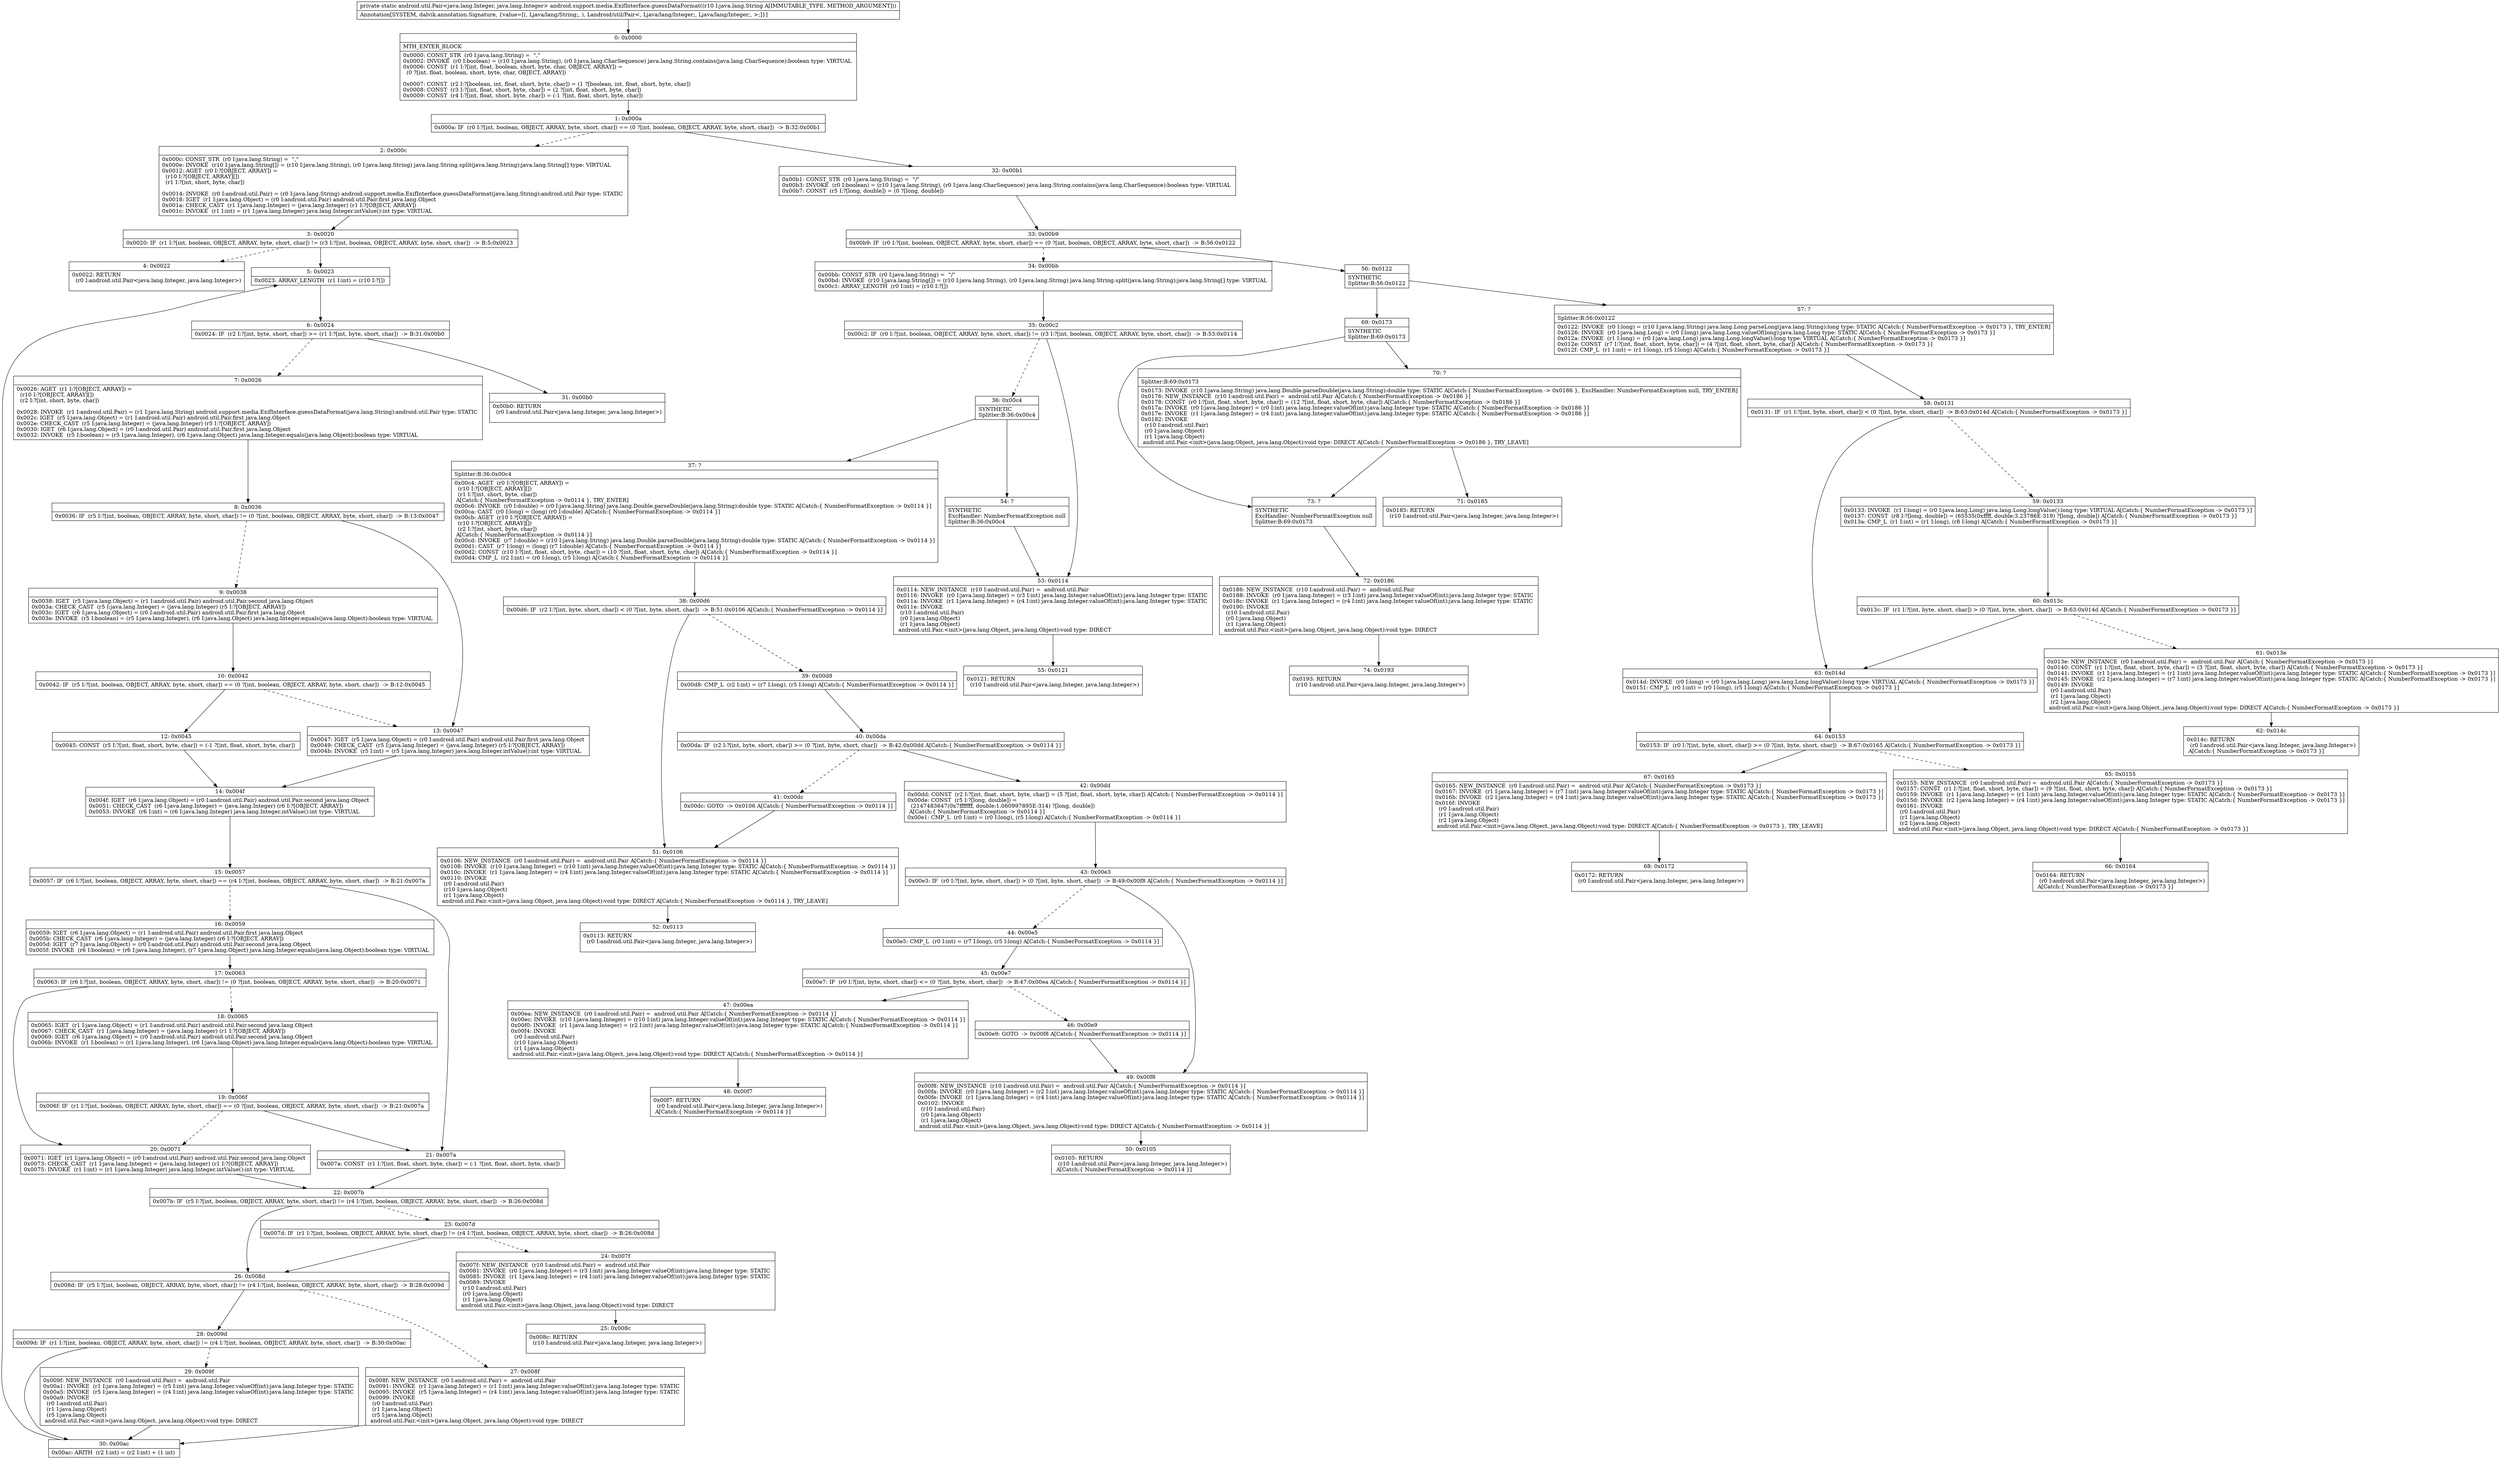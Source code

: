 digraph "CFG forandroid.support.media.ExifInterface.guessDataFormat(Ljava\/lang\/String;)Landroid\/util\/Pair;" {
Node_0 [shape=record,label="{0\:\ 0x0000|MTH_ENTER_BLOCK\l|0x0000: CONST_STR  (r0 I:java.lang.String) =  \",\" \l0x0002: INVOKE  (r0 I:boolean) = (r10 I:java.lang.String), (r0 I:java.lang.CharSequence) java.lang.String.contains(java.lang.CharSequence):boolean type: VIRTUAL \l0x0006: CONST  (r1 I:?[int, float, boolean, short, byte, char, OBJECT, ARRAY]) = \l  (0 ?[int, float, boolean, short, byte, char, OBJECT, ARRAY])\l \l0x0007: CONST  (r2 I:?[boolean, int, float, short, byte, char]) = (1 ?[boolean, int, float, short, byte, char]) \l0x0008: CONST  (r3 I:?[int, float, short, byte, char]) = (2 ?[int, float, short, byte, char]) \l0x0009: CONST  (r4 I:?[int, float, short, byte, char]) = (\-1 ?[int, float, short, byte, char]) \l}"];
Node_1 [shape=record,label="{1\:\ 0x000a|0x000a: IF  (r0 I:?[int, boolean, OBJECT, ARRAY, byte, short, char]) == (0 ?[int, boolean, OBJECT, ARRAY, byte, short, char])  \-\> B:32:0x00b1 \l}"];
Node_2 [shape=record,label="{2\:\ 0x000c|0x000c: CONST_STR  (r0 I:java.lang.String) =  \",\" \l0x000e: INVOKE  (r10 I:java.lang.String[]) = (r10 I:java.lang.String), (r0 I:java.lang.String) java.lang.String.split(java.lang.String):java.lang.String[] type: VIRTUAL \l0x0012: AGET  (r0 I:?[OBJECT, ARRAY]) = \l  (r10 I:?[OBJECT, ARRAY][])\l  (r1 I:?[int, short, byte, char])\l \l0x0014: INVOKE  (r0 I:android.util.Pair) = (r0 I:java.lang.String) android.support.media.ExifInterface.guessDataFormat(java.lang.String):android.util.Pair type: STATIC \l0x0018: IGET  (r1 I:java.lang.Object) = (r0 I:android.util.Pair) android.util.Pair.first java.lang.Object \l0x001a: CHECK_CAST  (r1 I:java.lang.Integer) = (java.lang.Integer) (r1 I:?[OBJECT, ARRAY]) \l0x001c: INVOKE  (r1 I:int) = (r1 I:java.lang.Integer) java.lang.Integer.intValue():int type: VIRTUAL \l}"];
Node_3 [shape=record,label="{3\:\ 0x0020|0x0020: IF  (r1 I:?[int, boolean, OBJECT, ARRAY, byte, short, char]) != (r3 I:?[int, boolean, OBJECT, ARRAY, byte, short, char])  \-\> B:5:0x0023 \l}"];
Node_4 [shape=record,label="{4\:\ 0x0022|0x0022: RETURN  \l  (r0 I:android.util.Pair\<java.lang.Integer, java.lang.Integer\>)\l \l}"];
Node_5 [shape=record,label="{5\:\ 0x0023|0x0023: ARRAY_LENGTH  (r1 I:int) = (r10 I:?[]) \l}"];
Node_6 [shape=record,label="{6\:\ 0x0024|0x0024: IF  (r2 I:?[int, byte, short, char]) \>= (r1 I:?[int, byte, short, char])  \-\> B:31:0x00b0 \l}"];
Node_7 [shape=record,label="{7\:\ 0x0026|0x0026: AGET  (r1 I:?[OBJECT, ARRAY]) = \l  (r10 I:?[OBJECT, ARRAY][])\l  (r2 I:?[int, short, byte, char])\l \l0x0028: INVOKE  (r1 I:android.util.Pair) = (r1 I:java.lang.String) android.support.media.ExifInterface.guessDataFormat(java.lang.String):android.util.Pair type: STATIC \l0x002c: IGET  (r5 I:java.lang.Object) = (r1 I:android.util.Pair) android.util.Pair.first java.lang.Object \l0x002e: CHECK_CAST  (r5 I:java.lang.Integer) = (java.lang.Integer) (r5 I:?[OBJECT, ARRAY]) \l0x0030: IGET  (r6 I:java.lang.Object) = (r0 I:android.util.Pair) android.util.Pair.first java.lang.Object \l0x0032: INVOKE  (r5 I:boolean) = (r5 I:java.lang.Integer), (r6 I:java.lang.Object) java.lang.Integer.equals(java.lang.Object):boolean type: VIRTUAL \l}"];
Node_8 [shape=record,label="{8\:\ 0x0036|0x0036: IF  (r5 I:?[int, boolean, OBJECT, ARRAY, byte, short, char]) != (0 ?[int, boolean, OBJECT, ARRAY, byte, short, char])  \-\> B:13:0x0047 \l}"];
Node_9 [shape=record,label="{9\:\ 0x0038|0x0038: IGET  (r5 I:java.lang.Object) = (r1 I:android.util.Pair) android.util.Pair.second java.lang.Object \l0x003a: CHECK_CAST  (r5 I:java.lang.Integer) = (java.lang.Integer) (r5 I:?[OBJECT, ARRAY]) \l0x003c: IGET  (r6 I:java.lang.Object) = (r0 I:android.util.Pair) android.util.Pair.first java.lang.Object \l0x003e: INVOKE  (r5 I:boolean) = (r5 I:java.lang.Integer), (r6 I:java.lang.Object) java.lang.Integer.equals(java.lang.Object):boolean type: VIRTUAL \l}"];
Node_10 [shape=record,label="{10\:\ 0x0042|0x0042: IF  (r5 I:?[int, boolean, OBJECT, ARRAY, byte, short, char]) == (0 ?[int, boolean, OBJECT, ARRAY, byte, short, char])  \-\> B:12:0x0045 \l}"];
Node_12 [shape=record,label="{12\:\ 0x0045|0x0045: CONST  (r5 I:?[int, float, short, byte, char]) = (\-1 ?[int, float, short, byte, char]) \l}"];
Node_13 [shape=record,label="{13\:\ 0x0047|0x0047: IGET  (r5 I:java.lang.Object) = (r0 I:android.util.Pair) android.util.Pair.first java.lang.Object \l0x0049: CHECK_CAST  (r5 I:java.lang.Integer) = (java.lang.Integer) (r5 I:?[OBJECT, ARRAY]) \l0x004b: INVOKE  (r5 I:int) = (r5 I:java.lang.Integer) java.lang.Integer.intValue():int type: VIRTUAL \l}"];
Node_14 [shape=record,label="{14\:\ 0x004f|0x004f: IGET  (r6 I:java.lang.Object) = (r0 I:android.util.Pair) android.util.Pair.second java.lang.Object \l0x0051: CHECK_CAST  (r6 I:java.lang.Integer) = (java.lang.Integer) (r6 I:?[OBJECT, ARRAY]) \l0x0053: INVOKE  (r6 I:int) = (r6 I:java.lang.Integer) java.lang.Integer.intValue():int type: VIRTUAL \l}"];
Node_15 [shape=record,label="{15\:\ 0x0057|0x0057: IF  (r6 I:?[int, boolean, OBJECT, ARRAY, byte, short, char]) == (r4 I:?[int, boolean, OBJECT, ARRAY, byte, short, char])  \-\> B:21:0x007a \l}"];
Node_16 [shape=record,label="{16\:\ 0x0059|0x0059: IGET  (r6 I:java.lang.Object) = (r1 I:android.util.Pair) android.util.Pair.first java.lang.Object \l0x005b: CHECK_CAST  (r6 I:java.lang.Integer) = (java.lang.Integer) (r6 I:?[OBJECT, ARRAY]) \l0x005d: IGET  (r7 I:java.lang.Object) = (r0 I:android.util.Pair) android.util.Pair.second java.lang.Object \l0x005f: INVOKE  (r6 I:boolean) = (r6 I:java.lang.Integer), (r7 I:java.lang.Object) java.lang.Integer.equals(java.lang.Object):boolean type: VIRTUAL \l}"];
Node_17 [shape=record,label="{17\:\ 0x0063|0x0063: IF  (r6 I:?[int, boolean, OBJECT, ARRAY, byte, short, char]) != (0 ?[int, boolean, OBJECT, ARRAY, byte, short, char])  \-\> B:20:0x0071 \l}"];
Node_18 [shape=record,label="{18\:\ 0x0065|0x0065: IGET  (r1 I:java.lang.Object) = (r1 I:android.util.Pair) android.util.Pair.second java.lang.Object \l0x0067: CHECK_CAST  (r1 I:java.lang.Integer) = (java.lang.Integer) (r1 I:?[OBJECT, ARRAY]) \l0x0069: IGET  (r6 I:java.lang.Object) = (r0 I:android.util.Pair) android.util.Pair.second java.lang.Object \l0x006b: INVOKE  (r1 I:boolean) = (r1 I:java.lang.Integer), (r6 I:java.lang.Object) java.lang.Integer.equals(java.lang.Object):boolean type: VIRTUAL \l}"];
Node_19 [shape=record,label="{19\:\ 0x006f|0x006f: IF  (r1 I:?[int, boolean, OBJECT, ARRAY, byte, short, char]) == (0 ?[int, boolean, OBJECT, ARRAY, byte, short, char])  \-\> B:21:0x007a \l}"];
Node_20 [shape=record,label="{20\:\ 0x0071|0x0071: IGET  (r1 I:java.lang.Object) = (r0 I:android.util.Pair) android.util.Pair.second java.lang.Object \l0x0073: CHECK_CAST  (r1 I:java.lang.Integer) = (java.lang.Integer) (r1 I:?[OBJECT, ARRAY]) \l0x0075: INVOKE  (r1 I:int) = (r1 I:java.lang.Integer) java.lang.Integer.intValue():int type: VIRTUAL \l}"];
Node_21 [shape=record,label="{21\:\ 0x007a|0x007a: CONST  (r1 I:?[int, float, short, byte, char]) = (\-1 ?[int, float, short, byte, char]) \l}"];
Node_22 [shape=record,label="{22\:\ 0x007b|0x007b: IF  (r5 I:?[int, boolean, OBJECT, ARRAY, byte, short, char]) != (r4 I:?[int, boolean, OBJECT, ARRAY, byte, short, char])  \-\> B:26:0x008d \l}"];
Node_23 [shape=record,label="{23\:\ 0x007d|0x007d: IF  (r1 I:?[int, boolean, OBJECT, ARRAY, byte, short, char]) != (r4 I:?[int, boolean, OBJECT, ARRAY, byte, short, char])  \-\> B:26:0x008d \l}"];
Node_24 [shape=record,label="{24\:\ 0x007f|0x007f: NEW_INSTANCE  (r10 I:android.util.Pair) =  android.util.Pair \l0x0081: INVOKE  (r0 I:java.lang.Integer) = (r3 I:int) java.lang.Integer.valueOf(int):java.lang.Integer type: STATIC \l0x0085: INVOKE  (r1 I:java.lang.Integer) = (r4 I:int) java.lang.Integer.valueOf(int):java.lang.Integer type: STATIC \l0x0089: INVOKE  \l  (r10 I:android.util.Pair)\l  (r0 I:java.lang.Object)\l  (r1 I:java.lang.Object)\l android.util.Pair.\<init\>(java.lang.Object, java.lang.Object):void type: DIRECT \l}"];
Node_25 [shape=record,label="{25\:\ 0x008c|0x008c: RETURN  \l  (r10 I:android.util.Pair\<java.lang.Integer, java.lang.Integer\>)\l \l}"];
Node_26 [shape=record,label="{26\:\ 0x008d|0x008d: IF  (r5 I:?[int, boolean, OBJECT, ARRAY, byte, short, char]) != (r4 I:?[int, boolean, OBJECT, ARRAY, byte, short, char])  \-\> B:28:0x009d \l}"];
Node_27 [shape=record,label="{27\:\ 0x008f|0x008f: NEW_INSTANCE  (r0 I:android.util.Pair) =  android.util.Pair \l0x0091: INVOKE  (r1 I:java.lang.Integer) = (r1 I:int) java.lang.Integer.valueOf(int):java.lang.Integer type: STATIC \l0x0095: INVOKE  (r5 I:java.lang.Integer) = (r4 I:int) java.lang.Integer.valueOf(int):java.lang.Integer type: STATIC \l0x0099: INVOKE  \l  (r0 I:android.util.Pair)\l  (r1 I:java.lang.Object)\l  (r5 I:java.lang.Object)\l android.util.Pair.\<init\>(java.lang.Object, java.lang.Object):void type: DIRECT \l}"];
Node_28 [shape=record,label="{28\:\ 0x009d|0x009d: IF  (r1 I:?[int, boolean, OBJECT, ARRAY, byte, short, char]) != (r4 I:?[int, boolean, OBJECT, ARRAY, byte, short, char])  \-\> B:30:0x00ac \l}"];
Node_29 [shape=record,label="{29\:\ 0x009f|0x009f: NEW_INSTANCE  (r0 I:android.util.Pair) =  android.util.Pair \l0x00a1: INVOKE  (r1 I:java.lang.Integer) = (r5 I:int) java.lang.Integer.valueOf(int):java.lang.Integer type: STATIC \l0x00a5: INVOKE  (r5 I:java.lang.Integer) = (r4 I:int) java.lang.Integer.valueOf(int):java.lang.Integer type: STATIC \l0x00a9: INVOKE  \l  (r0 I:android.util.Pair)\l  (r1 I:java.lang.Object)\l  (r5 I:java.lang.Object)\l android.util.Pair.\<init\>(java.lang.Object, java.lang.Object):void type: DIRECT \l}"];
Node_30 [shape=record,label="{30\:\ 0x00ac|0x00ac: ARITH  (r2 I:int) = (r2 I:int) + (1 int) \l}"];
Node_31 [shape=record,label="{31\:\ 0x00b0|0x00b0: RETURN  \l  (r0 I:android.util.Pair\<java.lang.Integer, java.lang.Integer\>)\l \l}"];
Node_32 [shape=record,label="{32\:\ 0x00b1|0x00b1: CONST_STR  (r0 I:java.lang.String) =  \"\/\" \l0x00b3: INVOKE  (r0 I:boolean) = (r10 I:java.lang.String), (r0 I:java.lang.CharSequence) java.lang.String.contains(java.lang.CharSequence):boolean type: VIRTUAL \l0x00b7: CONST  (r5 I:?[long, double]) = (0 ?[long, double]) \l}"];
Node_33 [shape=record,label="{33\:\ 0x00b9|0x00b9: IF  (r0 I:?[int, boolean, OBJECT, ARRAY, byte, short, char]) == (0 ?[int, boolean, OBJECT, ARRAY, byte, short, char])  \-\> B:56:0x0122 \l}"];
Node_34 [shape=record,label="{34\:\ 0x00bb|0x00bb: CONST_STR  (r0 I:java.lang.String) =  \"\/\" \l0x00bd: INVOKE  (r10 I:java.lang.String[]) = (r10 I:java.lang.String), (r0 I:java.lang.String) java.lang.String.split(java.lang.String):java.lang.String[] type: VIRTUAL \l0x00c1: ARRAY_LENGTH  (r0 I:int) = (r10 I:?[]) \l}"];
Node_35 [shape=record,label="{35\:\ 0x00c2|0x00c2: IF  (r0 I:?[int, boolean, OBJECT, ARRAY, byte, short, char]) != (r3 I:?[int, boolean, OBJECT, ARRAY, byte, short, char])  \-\> B:53:0x0114 \l}"];
Node_36 [shape=record,label="{36\:\ 0x00c4|SYNTHETIC\lSplitter:B:36:0x00c4\l}"];
Node_37 [shape=record,label="{37\:\ ?|Splitter:B:36:0x00c4\l|0x00c4: AGET  (r0 I:?[OBJECT, ARRAY]) = \l  (r10 I:?[OBJECT, ARRAY][])\l  (r1 I:?[int, short, byte, char])\l A[Catch:\{ NumberFormatException \-\> 0x0114 \}, TRY_ENTER]\l0x00c6: INVOKE  (r0 I:double) = (r0 I:java.lang.String) java.lang.Double.parseDouble(java.lang.String):double type: STATIC A[Catch:\{ NumberFormatException \-\> 0x0114 \}]\l0x00ca: CAST  (r0 I:long) = (long) (r0 I:double) A[Catch:\{ NumberFormatException \-\> 0x0114 \}]\l0x00cb: AGET  (r10 I:?[OBJECT, ARRAY]) = \l  (r10 I:?[OBJECT, ARRAY][])\l  (r2 I:?[int, short, byte, char])\l A[Catch:\{ NumberFormatException \-\> 0x0114 \}]\l0x00cd: INVOKE  (r7 I:double) = (r10 I:java.lang.String) java.lang.Double.parseDouble(java.lang.String):double type: STATIC A[Catch:\{ NumberFormatException \-\> 0x0114 \}]\l0x00d1: CAST  (r7 I:long) = (long) (r7 I:double) A[Catch:\{ NumberFormatException \-\> 0x0114 \}]\l0x00d2: CONST  (r10 I:?[int, float, short, byte, char]) = (10 ?[int, float, short, byte, char]) A[Catch:\{ NumberFormatException \-\> 0x0114 \}]\l0x00d4: CMP_L  (r2 I:int) = (r0 I:long), (r5 I:long) A[Catch:\{ NumberFormatException \-\> 0x0114 \}]\l}"];
Node_38 [shape=record,label="{38\:\ 0x00d6|0x00d6: IF  (r2 I:?[int, byte, short, char]) \< (0 ?[int, byte, short, char])  \-\> B:51:0x0106 A[Catch:\{ NumberFormatException \-\> 0x0114 \}]\l}"];
Node_39 [shape=record,label="{39\:\ 0x00d8|0x00d8: CMP_L  (r2 I:int) = (r7 I:long), (r5 I:long) A[Catch:\{ NumberFormatException \-\> 0x0114 \}]\l}"];
Node_40 [shape=record,label="{40\:\ 0x00da|0x00da: IF  (r2 I:?[int, byte, short, char]) \>= (0 ?[int, byte, short, char])  \-\> B:42:0x00dd A[Catch:\{ NumberFormatException \-\> 0x0114 \}]\l}"];
Node_41 [shape=record,label="{41\:\ 0x00dc|0x00dc: GOTO  \-\> 0x0106 A[Catch:\{ NumberFormatException \-\> 0x0114 \}]\l}"];
Node_42 [shape=record,label="{42\:\ 0x00dd|0x00dd: CONST  (r2 I:?[int, float, short, byte, char]) = (5 ?[int, float, short, byte, char]) A[Catch:\{ NumberFormatException \-\> 0x0114 \}]\l0x00de: CONST  (r5 I:?[long, double]) = \l  (2147483647(0x7fffffff, double:1.060997895E\-314) ?[long, double])\l A[Catch:\{ NumberFormatException \-\> 0x0114 \}]\l0x00e1: CMP_L  (r0 I:int) = (r0 I:long), (r5 I:long) A[Catch:\{ NumberFormatException \-\> 0x0114 \}]\l}"];
Node_43 [shape=record,label="{43\:\ 0x00e3|0x00e3: IF  (r0 I:?[int, byte, short, char]) \> (0 ?[int, byte, short, char])  \-\> B:49:0x00f8 A[Catch:\{ NumberFormatException \-\> 0x0114 \}]\l}"];
Node_44 [shape=record,label="{44\:\ 0x00e5|0x00e5: CMP_L  (r0 I:int) = (r7 I:long), (r5 I:long) A[Catch:\{ NumberFormatException \-\> 0x0114 \}]\l}"];
Node_45 [shape=record,label="{45\:\ 0x00e7|0x00e7: IF  (r0 I:?[int, byte, short, char]) \<= (0 ?[int, byte, short, char])  \-\> B:47:0x00ea A[Catch:\{ NumberFormatException \-\> 0x0114 \}]\l}"];
Node_46 [shape=record,label="{46\:\ 0x00e9|0x00e9: GOTO  \-\> 0x00f8 A[Catch:\{ NumberFormatException \-\> 0x0114 \}]\l}"];
Node_47 [shape=record,label="{47\:\ 0x00ea|0x00ea: NEW_INSTANCE  (r0 I:android.util.Pair) =  android.util.Pair A[Catch:\{ NumberFormatException \-\> 0x0114 \}]\l0x00ec: INVOKE  (r10 I:java.lang.Integer) = (r10 I:int) java.lang.Integer.valueOf(int):java.lang.Integer type: STATIC A[Catch:\{ NumberFormatException \-\> 0x0114 \}]\l0x00f0: INVOKE  (r1 I:java.lang.Integer) = (r2 I:int) java.lang.Integer.valueOf(int):java.lang.Integer type: STATIC A[Catch:\{ NumberFormatException \-\> 0x0114 \}]\l0x00f4: INVOKE  \l  (r0 I:android.util.Pair)\l  (r10 I:java.lang.Object)\l  (r1 I:java.lang.Object)\l android.util.Pair.\<init\>(java.lang.Object, java.lang.Object):void type: DIRECT A[Catch:\{ NumberFormatException \-\> 0x0114 \}]\l}"];
Node_48 [shape=record,label="{48\:\ 0x00f7|0x00f7: RETURN  \l  (r0 I:android.util.Pair\<java.lang.Integer, java.lang.Integer\>)\l A[Catch:\{ NumberFormatException \-\> 0x0114 \}]\l}"];
Node_49 [shape=record,label="{49\:\ 0x00f8|0x00f8: NEW_INSTANCE  (r10 I:android.util.Pair) =  android.util.Pair A[Catch:\{ NumberFormatException \-\> 0x0114 \}]\l0x00fa: INVOKE  (r0 I:java.lang.Integer) = (r2 I:int) java.lang.Integer.valueOf(int):java.lang.Integer type: STATIC A[Catch:\{ NumberFormatException \-\> 0x0114 \}]\l0x00fe: INVOKE  (r1 I:java.lang.Integer) = (r4 I:int) java.lang.Integer.valueOf(int):java.lang.Integer type: STATIC A[Catch:\{ NumberFormatException \-\> 0x0114 \}]\l0x0102: INVOKE  \l  (r10 I:android.util.Pair)\l  (r0 I:java.lang.Object)\l  (r1 I:java.lang.Object)\l android.util.Pair.\<init\>(java.lang.Object, java.lang.Object):void type: DIRECT A[Catch:\{ NumberFormatException \-\> 0x0114 \}]\l}"];
Node_50 [shape=record,label="{50\:\ 0x0105|0x0105: RETURN  \l  (r10 I:android.util.Pair\<java.lang.Integer, java.lang.Integer\>)\l A[Catch:\{ NumberFormatException \-\> 0x0114 \}]\l}"];
Node_51 [shape=record,label="{51\:\ 0x0106|0x0106: NEW_INSTANCE  (r0 I:android.util.Pair) =  android.util.Pair A[Catch:\{ NumberFormatException \-\> 0x0114 \}]\l0x0108: INVOKE  (r10 I:java.lang.Integer) = (r10 I:int) java.lang.Integer.valueOf(int):java.lang.Integer type: STATIC A[Catch:\{ NumberFormatException \-\> 0x0114 \}]\l0x010c: INVOKE  (r1 I:java.lang.Integer) = (r4 I:int) java.lang.Integer.valueOf(int):java.lang.Integer type: STATIC A[Catch:\{ NumberFormatException \-\> 0x0114 \}]\l0x0110: INVOKE  \l  (r0 I:android.util.Pair)\l  (r10 I:java.lang.Object)\l  (r1 I:java.lang.Object)\l android.util.Pair.\<init\>(java.lang.Object, java.lang.Object):void type: DIRECT A[Catch:\{ NumberFormatException \-\> 0x0114 \}, TRY_LEAVE]\l}"];
Node_52 [shape=record,label="{52\:\ 0x0113|0x0113: RETURN  \l  (r0 I:android.util.Pair\<java.lang.Integer, java.lang.Integer\>)\l \l}"];
Node_53 [shape=record,label="{53\:\ 0x0114|0x0114: NEW_INSTANCE  (r10 I:android.util.Pair) =  android.util.Pair \l0x0116: INVOKE  (r0 I:java.lang.Integer) = (r3 I:int) java.lang.Integer.valueOf(int):java.lang.Integer type: STATIC \l0x011a: INVOKE  (r1 I:java.lang.Integer) = (r4 I:int) java.lang.Integer.valueOf(int):java.lang.Integer type: STATIC \l0x011e: INVOKE  \l  (r10 I:android.util.Pair)\l  (r0 I:java.lang.Object)\l  (r1 I:java.lang.Object)\l android.util.Pair.\<init\>(java.lang.Object, java.lang.Object):void type: DIRECT \l}"];
Node_54 [shape=record,label="{54\:\ ?|SYNTHETIC\lExcHandler: NumberFormatException null\lSplitter:B:36:0x00c4\l}"];
Node_55 [shape=record,label="{55\:\ 0x0121|0x0121: RETURN  \l  (r10 I:android.util.Pair\<java.lang.Integer, java.lang.Integer\>)\l \l}"];
Node_56 [shape=record,label="{56\:\ 0x0122|SYNTHETIC\lSplitter:B:56:0x0122\l}"];
Node_57 [shape=record,label="{57\:\ ?|Splitter:B:56:0x0122\l|0x0122: INVOKE  (r0 I:long) = (r10 I:java.lang.String) java.lang.Long.parseLong(java.lang.String):long type: STATIC A[Catch:\{ NumberFormatException \-\> 0x0173 \}, TRY_ENTER]\l0x0126: INVOKE  (r0 I:java.lang.Long) = (r0 I:long) java.lang.Long.valueOf(long):java.lang.Long type: STATIC A[Catch:\{ NumberFormatException \-\> 0x0173 \}]\l0x012a: INVOKE  (r1 I:long) = (r0 I:java.lang.Long) java.lang.Long.longValue():long type: VIRTUAL A[Catch:\{ NumberFormatException \-\> 0x0173 \}]\l0x012e: CONST  (r7 I:?[int, float, short, byte, char]) = (4 ?[int, float, short, byte, char]) A[Catch:\{ NumberFormatException \-\> 0x0173 \}]\l0x012f: CMP_L  (r1 I:int) = (r1 I:long), (r5 I:long) A[Catch:\{ NumberFormatException \-\> 0x0173 \}]\l}"];
Node_58 [shape=record,label="{58\:\ 0x0131|0x0131: IF  (r1 I:?[int, byte, short, char]) \< (0 ?[int, byte, short, char])  \-\> B:63:0x014d A[Catch:\{ NumberFormatException \-\> 0x0173 \}]\l}"];
Node_59 [shape=record,label="{59\:\ 0x0133|0x0133: INVOKE  (r1 I:long) = (r0 I:java.lang.Long) java.lang.Long.longValue():long type: VIRTUAL A[Catch:\{ NumberFormatException \-\> 0x0173 \}]\l0x0137: CONST  (r8 I:?[long, double]) = (65535(0xffff, double:3.23786E\-319) ?[long, double]) A[Catch:\{ NumberFormatException \-\> 0x0173 \}]\l0x013a: CMP_L  (r1 I:int) = (r1 I:long), (r8 I:long) A[Catch:\{ NumberFormatException \-\> 0x0173 \}]\l}"];
Node_60 [shape=record,label="{60\:\ 0x013c|0x013c: IF  (r1 I:?[int, byte, short, char]) \> (0 ?[int, byte, short, char])  \-\> B:63:0x014d A[Catch:\{ NumberFormatException \-\> 0x0173 \}]\l}"];
Node_61 [shape=record,label="{61\:\ 0x013e|0x013e: NEW_INSTANCE  (r0 I:android.util.Pair) =  android.util.Pair A[Catch:\{ NumberFormatException \-\> 0x0173 \}]\l0x0140: CONST  (r1 I:?[int, float, short, byte, char]) = (3 ?[int, float, short, byte, char]) A[Catch:\{ NumberFormatException \-\> 0x0173 \}]\l0x0141: INVOKE  (r1 I:java.lang.Integer) = (r1 I:int) java.lang.Integer.valueOf(int):java.lang.Integer type: STATIC A[Catch:\{ NumberFormatException \-\> 0x0173 \}]\l0x0145: INVOKE  (r2 I:java.lang.Integer) = (r7 I:int) java.lang.Integer.valueOf(int):java.lang.Integer type: STATIC A[Catch:\{ NumberFormatException \-\> 0x0173 \}]\l0x0149: INVOKE  \l  (r0 I:android.util.Pair)\l  (r1 I:java.lang.Object)\l  (r2 I:java.lang.Object)\l android.util.Pair.\<init\>(java.lang.Object, java.lang.Object):void type: DIRECT A[Catch:\{ NumberFormatException \-\> 0x0173 \}]\l}"];
Node_62 [shape=record,label="{62\:\ 0x014c|0x014c: RETURN  \l  (r0 I:android.util.Pair\<java.lang.Integer, java.lang.Integer\>)\l A[Catch:\{ NumberFormatException \-\> 0x0173 \}]\l}"];
Node_63 [shape=record,label="{63\:\ 0x014d|0x014d: INVOKE  (r0 I:long) = (r0 I:java.lang.Long) java.lang.Long.longValue():long type: VIRTUAL A[Catch:\{ NumberFormatException \-\> 0x0173 \}]\l0x0151: CMP_L  (r0 I:int) = (r0 I:long), (r5 I:long) A[Catch:\{ NumberFormatException \-\> 0x0173 \}]\l}"];
Node_64 [shape=record,label="{64\:\ 0x0153|0x0153: IF  (r0 I:?[int, byte, short, char]) \>= (0 ?[int, byte, short, char])  \-\> B:67:0x0165 A[Catch:\{ NumberFormatException \-\> 0x0173 \}]\l}"];
Node_65 [shape=record,label="{65\:\ 0x0155|0x0155: NEW_INSTANCE  (r0 I:android.util.Pair) =  android.util.Pair A[Catch:\{ NumberFormatException \-\> 0x0173 \}]\l0x0157: CONST  (r1 I:?[int, float, short, byte, char]) = (9 ?[int, float, short, byte, char]) A[Catch:\{ NumberFormatException \-\> 0x0173 \}]\l0x0159: INVOKE  (r1 I:java.lang.Integer) = (r1 I:int) java.lang.Integer.valueOf(int):java.lang.Integer type: STATIC A[Catch:\{ NumberFormatException \-\> 0x0173 \}]\l0x015d: INVOKE  (r2 I:java.lang.Integer) = (r4 I:int) java.lang.Integer.valueOf(int):java.lang.Integer type: STATIC A[Catch:\{ NumberFormatException \-\> 0x0173 \}]\l0x0161: INVOKE  \l  (r0 I:android.util.Pair)\l  (r1 I:java.lang.Object)\l  (r2 I:java.lang.Object)\l android.util.Pair.\<init\>(java.lang.Object, java.lang.Object):void type: DIRECT A[Catch:\{ NumberFormatException \-\> 0x0173 \}]\l}"];
Node_66 [shape=record,label="{66\:\ 0x0164|0x0164: RETURN  \l  (r0 I:android.util.Pair\<java.lang.Integer, java.lang.Integer\>)\l A[Catch:\{ NumberFormatException \-\> 0x0173 \}]\l}"];
Node_67 [shape=record,label="{67\:\ 0x0165|0x0165: NEW_INSTANCE  (r0 I:android.util.Pair) =  android.util.Pair A[Catch:\{ NumberFormatException \-\> 0x0173 \}]\l0x0167: INVOKE  (r1 I:java.lang.Integer) = (r7 I:int) java.lang.Integer.valueOf(int):java.lang.Integer type: STATIC A[Catch:\{ NumberFormatException \-\> 0x0173 \}]\l0x016b: INVOKE  (r2 I:java.lang.Integer) = (r4 I:int) java.lang.Integer.valueOf(int):java.lang.Integer type: STATIC A[Catch:\{ NumberFormatException \-\> 0x0173 \}]\l0x016f: INVOKE  \l  (r0 I:android.util.Pair)\l  (r1 I:java.lang.Object)\l  (r2 I:java.lang.Object)\l android.util.Pair.\<init\>(java.lang.Object, java.lang.Object):void type: DIRECT A[Catch:\{ NumberFormatException \-\> 0x0173 \}, TRY_LEAVE]\l}"];
Node_68 [shape=record,label="{68\:\ 0x0172|0x0172: RETURN  \l  (r0 I:android.util.Pair\<java.lang.Integer, java.lang.Integer\>)\l \l}"];
Node_69 [shape=record,label="{69\:\ 0x0173|SYNTHETIC\lSplitter:B:69:0x0173\l}"];
Node_70 [shape=record,label="{70\:\ ?|Splitter:B:69:0x0173\l|0x0173: INVOKE  (r10 I:java.lang.String) java.lang.Double.parseDouble(java.lang.String):double type: STATIC A[Catch:\{ NumberFormatException \-\> 0x0186 \}, ExcHandler: NumberFormatException null, TRY_ENTER]\l0x0176: NEW_INSTANCE  (r10 I:android.util.Pair) =  android.util.Pair A[Catch:\{ NumberFormatException \-\> 0x0186 \}]\l0x0178: CONST  (r0 I:?[int, float, short, byte, char]) = (12 ?[int, float, short, byte, char]) A[Catch:\{ NumberFormatException \-\> 0x0186 \}]\l0x017a: INVOKE  (r0 I:java.lang.Integer) = (r0 I:int) java.lang.Integer.valueOf(int):java.lang.Integer type: STATIC A[Catch:\{ NumberFormatException \-\> 0x0186 \}]\l0x017e: INVOKE  (r1 I:java.lang.Integer) = (r4 I:int) java.lang.Integer.valueOf(int):java.lang.Integer type: STATIC A[Catch:\{ NumberFormatException \-\> 0x0186 \}]\l0x0182: INVOKE  \l  (r10 I:android.util.Pair)\l  (r0 I:java.lang.Object)\l  (r1 I:java.lang.Object)\l android.util.Pair.\<init\>(java.lang.Object, java.lang.Object):void type: DIRECT A[Catch:\{ NumberFormatException \-\> 0x0186 \}, TRY_LEAVE]\l}"];
Node_71 [shape=record,label="{71\:\ 0x0185|0x0185: RETURN  \l  (r10 I:android.util.Pair\<java.lang.Integer, java.lang.Integer\>)\l \l}"];
Node_72 [shape=record,label="{72\:\ 0x0186|0x0186: NEW_INSTANCE  (r10 I:android.util.Pair) =  android.util.Pair \l0x0188: INVOKE  (r0 I:java.lang.Integer) = (r3 I:int) java.lang.Integer.valueOf(int):java.lang.Integer type: STATIC \l0x018c: INVOKE  (r1 I:java.lang.Integer) = (r4 I:int) java.lang.Integer.valueOf(int):java.lang.Integer type: STATIC \l0x0190: INVOKE  \l  (r10 I:android.util.Pair)\l  (r0 I:java.lang.Object)\l  (r1 I:java.lang.Object)\l android.util.Pair.\<init\>(java.lang.Object, java.lang.Object):void type: DIRECT \l}"];
Node_73 [shape=record,label="{73\:\ ?|SYNTHETIC\lExcHandler: NumberFormatException null\lSplitter:B:69:0x0173\l}"];
Node_74 [shape=record,label="{74\:\ 0x0193|0x0193: RETURN  \l  (r10 I:android.util.Pair\<java.lang.Integer, java.lang.Integer\>)\l \l}"];
MethodNode[shape=record,label="{private static android.util.Pair\<java.lang.Integer, java.lang.Integer\> android.support.media.ExifInterface.guessDataFormat((r10 I:java.lang.String A[IMMUTABLE_TYPE, METHOD_ARGUMENT]))  | Annotation[SYSTEM, dalvik.annotation.Signature, \{value=[(, Ljava\/lang\/String;, ), Landroid\/util\/Pair\<, Ljava\/lang\/Integer;, Ljava\/lang\/Integer;, \>;]\}]\l}"];
MethodNode -> Node_0;
Node_0 -> Node_1;
Node_1 -> Node_2[style=dashed];
Node_1 -> Node_32;
Node_2 -> Node_3;
Node_3 -> Node_4[style=dashed];
Node_3 -> Node_5;
Node_5 -> Node_6;
Node_6 -> Node_7[style=dashed];
Node_6 -> Node_31;
Node_7 -> Node_8;
Node_8 -> Node_9[style=dashed];
Node_8 -> Node_13;
Node_9 -> Node_10;
Node_10 -> Node_12;
Node_10 -> Node_13[style=dashed];
Node_12 -> Node_14;
Node_13 -> Node_14;
Node_14 -> Node_15;
Node_15 -> Node_16[style=dashed];
Node_15 -> Node_21;
Node_16 -> Node_17;
Node_17 -> Node_18[style=dashed];
Node_17 -> Node_20;
Node_18 -> Node_19;
Node_19 -> Node_20[style=dashed];
Node_19 -> Node_21;
Node_20 -> Node_22;
Node_21 -> Node_22;
Node_22 -> Node_23[style=dashed];
Node_22 -> Node_26;
Node_23 -> Node_24[style=dashed];
Node_23 -> Node_26;
Node_24 -> Node_25;
Node_26 -> Node_27[style=dashed];
Node_26 -> Node_28;
Node_27 -> Node_30;
Node_28 -> Node_29[style=dashed];
Node_28 -> Node_30;
Node_29 -> Node_30;
Node_30 -> Node_5;
Node_32 -> Node_33;
Node_33 -> Node_34[style=dashed];
Node_33 -> Node_56;
Node_34 -> Node_35;
Node_35 -> Node_36[style=dashed];
Node_35 -> Node_53;
Node_36 -> Node_37;
Node_36 -> Node_54;
Node_37 -> Node_38;
Node_38 -> Node_39[style=dashed];
Node_38 -> Node_51;
Node_39 -> Node_40;
Node_40 -> Node_41[style=dashed];
Node_40 -> Node_42;
Node_41 -> Node_51;
Node_42 -> Node_43;
Node_43 -> Node_44[style=dashed];
Node_43 -> Node_49;
Node_44 -> Node_45;
Node_45 -> Node_46[style=dashed];
Node_45 -> Node_47;
Node_46 -> Node_49;
Node_47 -> Node_48;
Node_49 -> Node_50;
Node_51 -> Node_52;
Node_53 -> Node_55;
Node_54 -> Node_53;
Node_56 -> Node_57;
Node_56 -> Node_69;
Node_57 -> Node_58;
Node_58 -> Node_59[style=dashed];
Node_58 -> Node_63;
Node_59 -> Node_60;
Node_60 -> Node_61[style=dashed];
Node_60 -> Node_63;
Node_61 -> Node_62;
Node_63 -> Node_64;
Node_64 -> Node_65[style=dashed];
Node_64 -> Node_67;
Node_65 -> Node_66;
Node_67 -> Node_68;
Node_69 -> Node_70;
Node_69 -> Node_73;
Node_70 -> Node_71;
Node_70 -> Node_73;
Node_72 -> Node_74;
Node_73 -> Node_72;
}


